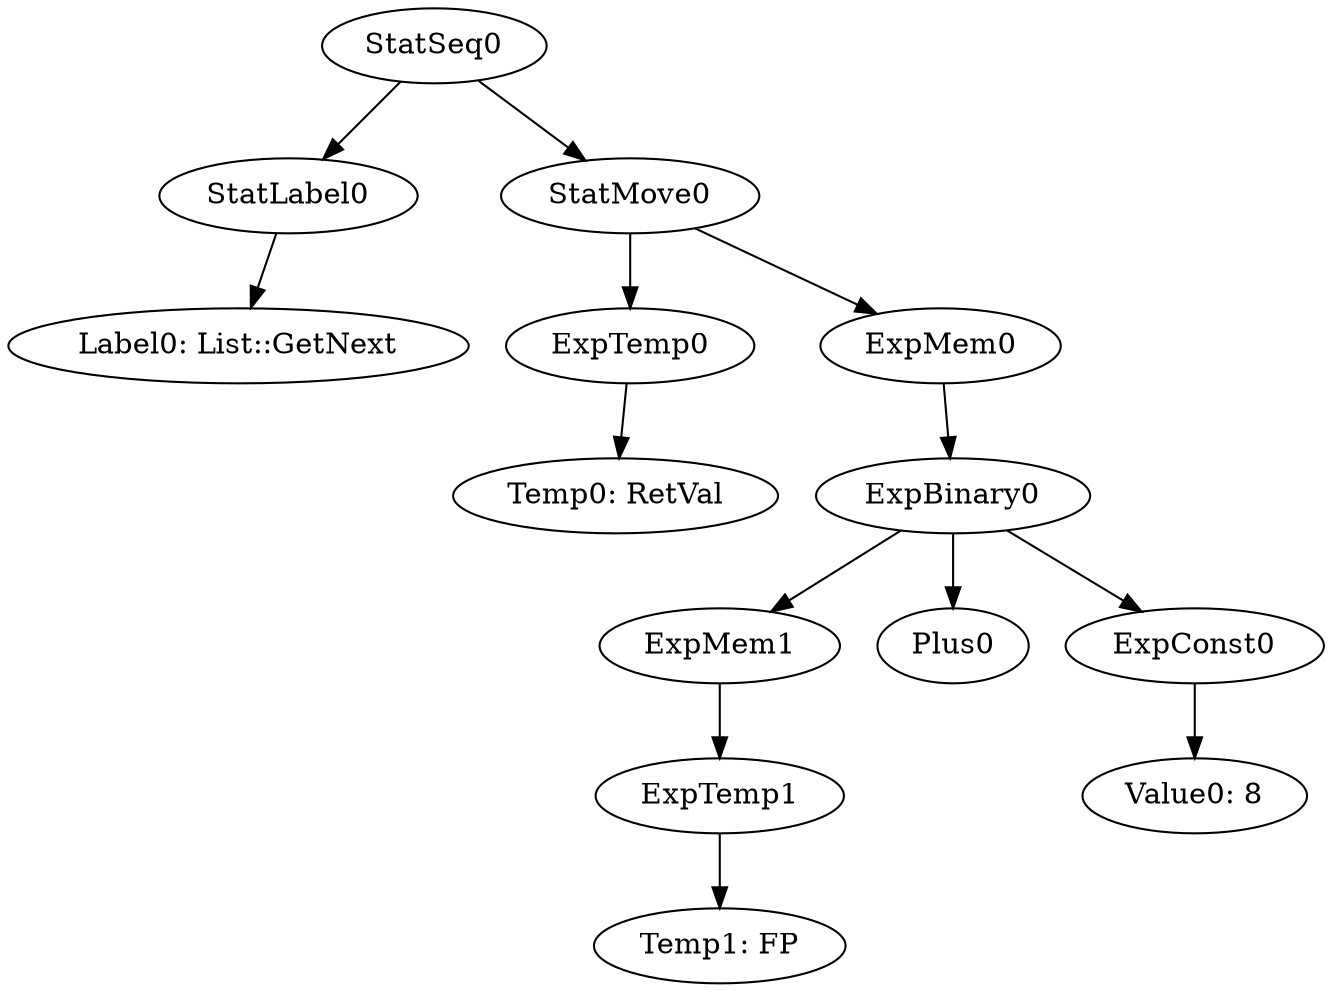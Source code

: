 digraph {
	ordering = out;
	ExpMem0 -> ExpBinary0;
	ExpMem1 -> ExpTemp1;
	ExpTemp1 -> "Temp1: FP";
	ExpConst0 -> "Value0: 8";
	StatLabel0 -> "Label0: List::GetNext";
	StatSeq0 -> StatLabel0;
	StatSeq0 -> StatMove0;
	ExpTemp0 -> "Temp0: RetVal";
	ExpBinary0 -> ExpMem1;
	ExpBinary0 -> Plus0;
	ExpBinary0 -> ExpConst0;
	StatMove0 -> ExpTemp0;
	StatMove0 -> ExpMem0;
}

